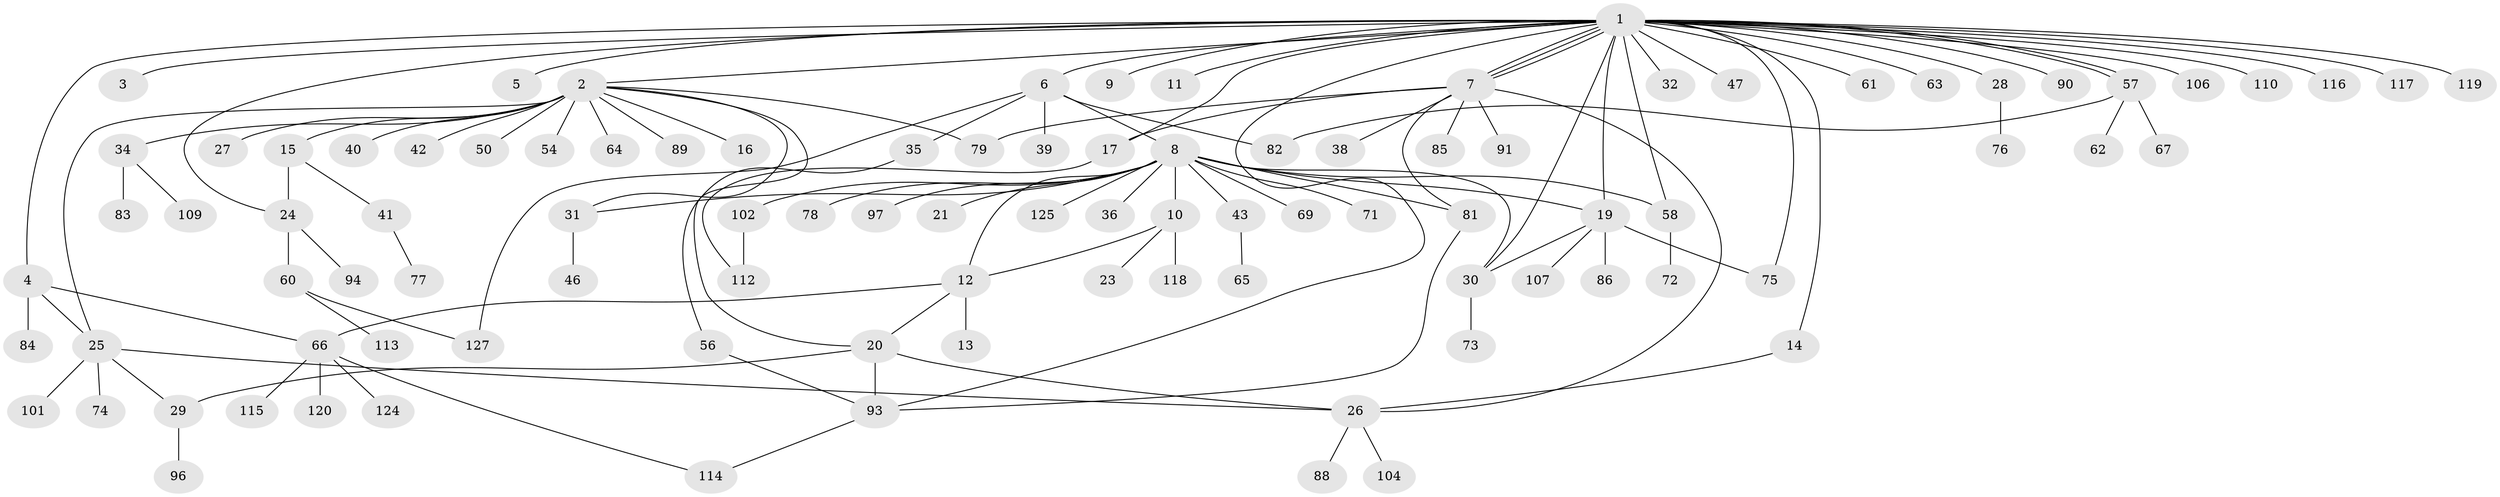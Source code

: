 // Generated by graph-tools (version 1.1) at 2025/51/02/27/25 19:51:59]
// undirected, 97 vertices, 124 edges
graph export_dot {
graph [start="1"]
  node [color=gray90,style=filled];
  1 [super="+111"];
  2 [super="+22"];
  3 [super="+59"];
  4 [super="+33"];
  5;
  6 [super="+55"];
  7 [super="+18"];
  8 [super="+70"];
  9;
  10 [super="+53"];
  11 [super="+105"];
  12 [super="+37"];
  13;
  14;
  15 [super="+45"];
  16;
  17 [super="+52"];
  19 [super="+92"];
  20 [super="+44"];
  21 [super="+108"];
  23;
  24;
  25 [super="+49"];
  26 [super="+68"];
  27;
  28;
  29;
  30;
  31 [super="+51"];
  32;
  34 [super="+80"];
  35;
  36;
  38;
  39;
  40;
  41 [super="+48"];
  42;
  43;
  46;
  47;
  50;
  54;
  56;
  57 [super="+123"];
  58 [super="+121"];
  60 [super="+95"];
  61;
  62;
  63;
  64 [super="+87"];
  65;
  66 [super="+100"];
  67;
  69 [super="+103"];
  71;
  72;
  73;
  74;
  75;
  76;
  77;
  78;
  79;
  81 [super="+98"];
  82;
  83;
  84;
  85;
  86;
  88;
  89;
  90;
  91;
  93 [super="+99"];
  94;
  96;
  97 [super="+126"];
  101;
  102;
  104;
  106;
  107;
  109;
  110;
  112;
  113;
  114;
  115 [super="+122"];
  116;
  117;
  118;
  119;
  120;
  124;
  125;
  127;
  1 -- 2;
  1 -- 3;
  1 -- 4;
  1 -- 5;
  1 -- 6;
  1 -- 7;
  1 -- 7;
  1 -- 7;
  1 -- 9;
  1 -- 11;
  1 -- 14;
  1 -- 17;
  1 -- 24;
  1 -- 28;
  1 -- 30;
  1 -- 32;
  1 -- 47;
  1 -- 57;
  1 -- 57;
  1 -- 61;
  1 -- 63;
  1 -- 75;
  1 -- 90;
  1 -- 93;
  1 -- 106;
  1 -- 110;
  1 -- 117;
  1 -- 119;
  1 -- 116;
  1 -- 19;
  1 -- 58;
  2 -- 15;
  2 -- 16;
  2 -- 20;
  2 -- 25;
  2 -- 27;
  2 -- 31;
  2 -- 34;
  2 -- 40;
  2 -- 42;
  2 -- 50;
  2 -- 54;
  2 -- 64;
  2 -- 79;
  2 -- 89;
  4 -- 25;
  4 -- 66;
  4 -- 84;
  6 -- 8;
  6 -- 35;
  6 -- 39;
  6 -- 82;
  6 -- 127;
  7 -- 26;
  7 -- 38;
  7 -- 79;
  7 -- 81;
  7 -- 85;
  7 -- 91;
  7 -- 17;
  8 -- 10;
  8 -- 12;
  8 -- 19;
  8 -- 21;
  8 -- 30;
  8 -- 31;
  8 -- 36;
  8 -- 43;
  8 -- 58;
  8 -- 69;
  8 -- 71;
  8 -- 78;
  8 -- 81;
  8 -- 97;
  8 -- 102;
  8 -- 125;
  10 -- 12;
  10 -- 23;
  10 -- 118;
  12 -- 13;
  12 -- 20;
  12 -- 66;
  14 -- 26;
  15 -- 24;
  15 -- 41;
  17 -- 112;
  19 -- 30;
  19 -- 75;
  19 -- 86;
  19 -- 107;
  20 -- 29;
  20 -- 26;
  20 -- 93;
  24 -- 60;
  24 -- 94;
  25 -- 29;
  25 -- 74;
  25 -- 26;
  25 -- 101;
  26 -- 88;
  26 -- 104;
  28 -- 76;
  29 -- 96;
  30 -- 73;
  31 -- 46;
  34 -- 83;
  34 -- 109;
  35 -- 56;
  41 -- 77;
  43 -- 65;
  56 -- 93;
  57 -- 62;
  57 -- 67;
  57 -- 82;
  58 -- 72;
  60 -- 113;
  60 -- 127;
  66 -- 114;
  66 -- 115;
  66 -- 124;
  66 -- 120;
  81 -- 93;
  93 -- 114;
  102 -- 112;
}
